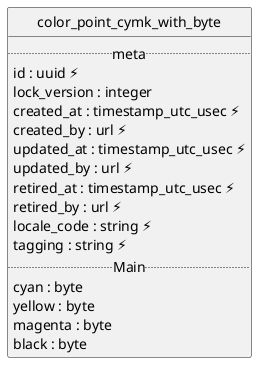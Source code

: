 @startuml uml
skinparam monochrome true
skinparam linetype ortho
hide circle

entity color_point_cymk_with_byte {
  .. meta ..
  id : uuid ⚡
  lock_version : integer
  created_at : timestamp_utc_usec ⚡
  created_by : url ⚡
  updated_at : timestamp_utc_usec ⚡
  updated_by : url ⚡
  retired_at : timestamp_utc_usec ⚡
  retired_by : url ⚡
  locale_code : string ⚡
  tagging : string ⚡
  .. Main ..
  cyan : byte
  yellow : byte
  magenta : byte
  black : byte
}

@enduml

